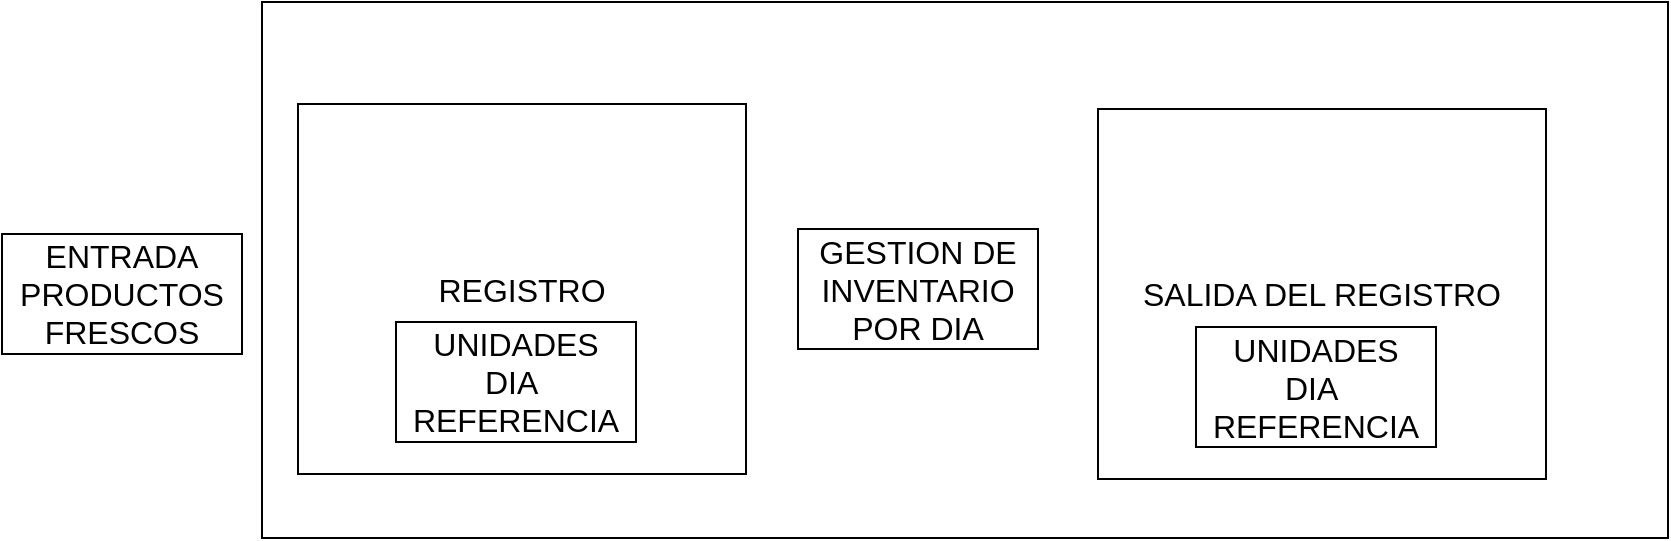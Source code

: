 <mxfile version="21.6.6" type="github">
  <diagram name="Página-1" id="tESKYNNmowuRRf9zNqwW">
    <mxGraphModel dx="2000" dy="737" grid="0" gridSize="10" guides="1" tooltips="1" connect="1" arrows="1" fold="1" page="0" pageScale="1" pageWidth="827" pageHeight="1169" math="0" shadow="0">
      <root>
        <mxCell id="0" />
        <mxCell id="1" parent="0" />
        <mxCell id="dHgoY7iqLfbEEOLfW-AG-10" value="" style="rounded=0;whiteSpace=wrap;html=1;fontSize=16;" vertex="1" parent="1">
          <mxGeometry x="-109" y="75" width="703" height="268" as="geometry" />
        </mxCell>
        <mxCell id="dHgoY7iqLfbEEOLfW-AG-2" value="ENTRADA PRODUCTOS FRESCOS" style="rounded=0;whiteSpace=wrap;html=1;fontSize=16;" vertex="1" parent="1">
          <mxGeometry x="-239" y="191" width="120" height="60" as="geometry" />
        </mxCell>
        <mxCell id="dHgoY7iqLfbEEOLfW-AG-3" value="REGISTRO" style="rounded=0;whiteSpace=wrap;html=1;fontSize=16;" vertex="1" parent="1">
          <mxGeometry x="-91" y="126" width="224" height="185" as="geometry" />
        </mxCell>
        <mxCell id="dHgoY7iqLfbEEOLfW-AG-5" value="UNIDADES&lt;br&gt;DIA&amp;nbsp;&lt;br&gt;REFERENCIA" style="rounded=0;whiteSpace=wrap;html=1;fontSize=16;" vertex="1" parent="1">
          <mxGeometry x="-42" y="235" width="120" height="60" as="geometry" />
        </mxCell>
        <mxCell id="dHgoY7iqLfbEEOLfW-AG-6" value="GESTION DE INVENTARIO POR DIA" style="rounded=0;whiteSpace=wrap;html=1;fontSize=16;" vertex="1" parent="1">
          <mxGeometry x="159" y="188.5" width="120" height="60" as="geometry" />
        </mxCell>
        <mxCell id="dHgoY7iqLfbEEOLfW-AG-7" value="SALIDA DEL REGISTRO" style="rounded=0;whiteSpace=wrap;html=1;fontSize=16;" vertex="1" parent="1">
          <mxGeometry x="309" y="128.5" width="224" height="185" as="geometry" />
        </mxCell>
        <mxCell id="dHgoY7iqLfbEEOLfW-AG-8" value="UNIDADES&lt;br&gt;DIA&amp;nbsp;&lt;br&gt;REFERENCIA" style="rounded=0;whiteSpace=wrap;html=1;fontSize=16;" vertex="1" parent="1">
          <mxGeometry x="358" y="237.5" width="120" height="60" as="geometry" />
        </mxCell>
      </root>
    </mxGraphModel>
  </diagram>
</mxfile>
